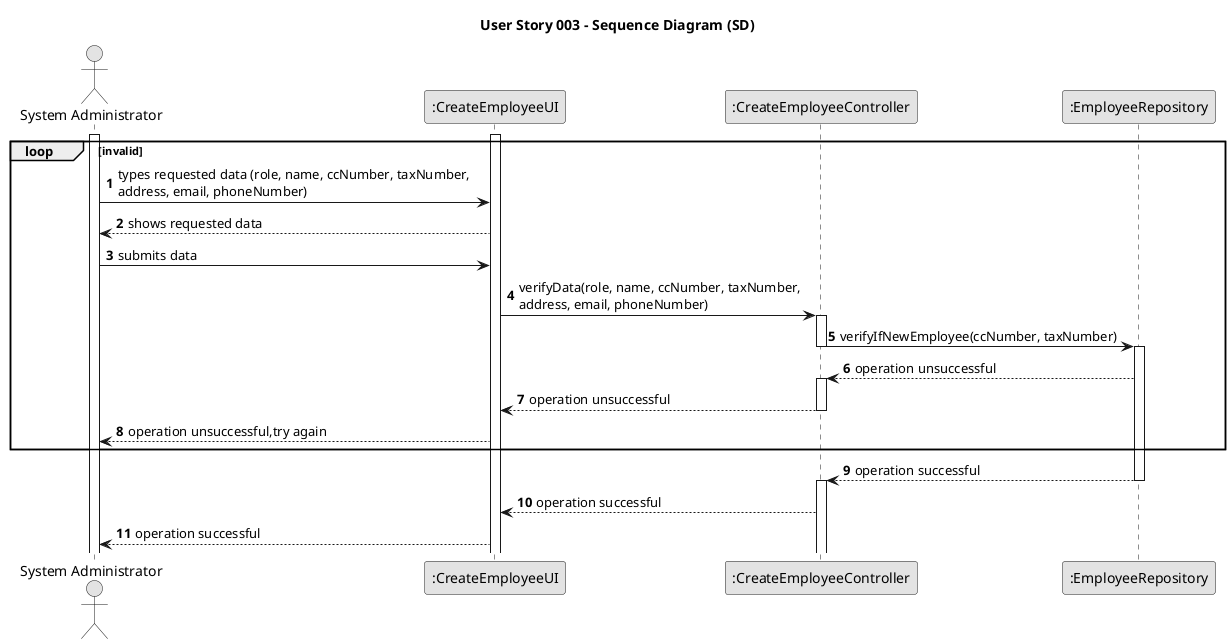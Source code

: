 @startuml
skinparam monochrome true
skinparam packageStyle rectangle
skinparam shadowing false

title User Story 003 - Sequence Diagram (SD)

autonumber

actor "System Administrator" as ADM
participant ":CreateEmployeeUI" as CRTUI
participant ":CreateEmployeeController" as CNTRL
participant ":EmployeeRepository" as Repository

activate ADM

activate CRTUI

loop invalid

ADM -> CRTUI : types requested data (role, name, ccNumber, taxNumber, \naddress, email, phoneNumber)

CRTUI --> ADM : shows requested data

ADM -> CRTUI : submits data

CRTUI -> CNTRL : verifyData(role, name, ccNumber, taxNumber, \naddress, email, phoneNumber)

activate CNTRL

CNTRL -> Repository : verifyIfNewEmployee(ccNumber, taxNumber)

deactivate CNTRL

activate Repository

Repository --> CNTRL : operation unsuccessful

activate CNTRL

CNTRL --> CRTUI : operation unsuccessful

deactivate CNTRL

CRTUI -->ADM : operation unsuccessful,try again

end



Repository --> CNTRL : operation successful

deactivate Repository

activate CNTRL

CNTRL --> CRTUI : operation successful

CRTUI --> ADM : operation successful

@enduml